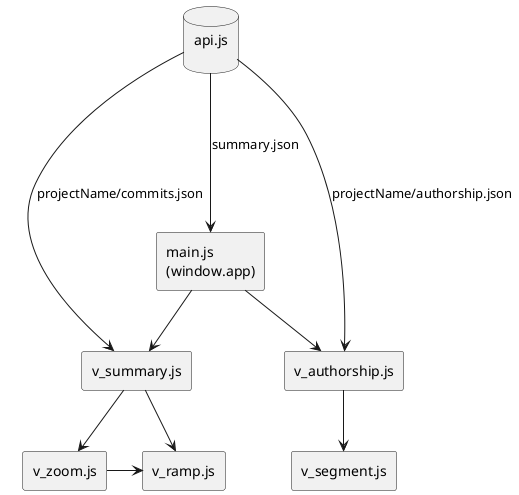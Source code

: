 @startuml
hide footbox
skinparam monochrome true
skinparam Shadowing false

rectangle "main.js\n(window.app)" as main
rectangle "v_zoom.js" as v_zoom
rectangle "v_ramp.js" as v_ramp
rectangle "v_summary.js" as v_summary
rectangle "v_authorship.js" as v_authorship
rectangle "v_segment.js" as v_segment
database "api.js\n" as api

main -down-> v_summary
v_summary -down-> v_zoom
v_summary -> v_ramp
v_zoom -> v_ramp

main -down-> v_authorship
v_authorship -down-> v_segment

api -down--> main : summary.json
api -down-> v_summary : projectName/commits.json
api -down-> v_authorship : projectName/authorship.json
@enduml
